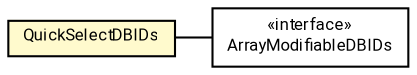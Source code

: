 #!/usr/local/bin/dot
#
# Class diagram 
# Generated by UMLGraph version R5_7_2-60-g0e99a6 (http://www.spinellis.gr/umlgraph/)
#

digraph G {
	graph [fontnames="svg"]
	edge [fontname="Roboto",fontsize=7,labelfontname="Roboto",labelfontsize=7,color="black"];
	node [fontname="Roboto",fontcolor="black",fontsize=8,shape=plaintext,margin=0,width=0,height=0];
	nodesep=0.15;
	ranksep=0.25;
	rankdir=LR;
	// de.lmu.ifi.dbs.elki.database.ids.ArrayModifiableDBIDs
	c8530981 [label=<<table title="de.lmu.ifi.dbs.elki.database.ids.ArrayModifiableDBIDs" border="0" cellborder="1" cellspacing="0" cellpadding="2" href="ArrayModifiableDBIDs.html" target="_parent">
		<tr><td><table border="0" cellspacing="0" cellpadding="1">
		<tr><td align="center" balign="center"> &#171;interface&#187; </td></tr>
		<tr><td align="center" balign="center"> <font face="Roboto">ArrayModifiableDBIDs</font> </td></tr>
		</table></td></tr>
		</table>>, URL="ArrayModifiableDBIDs.html"];
	// de.lmu.ifi.dbs.elki.database.ids.QuickSelectDBIDs
	c8530984 [label=<<table title="de.lmu.ifi.dbs.elki.database.ids.QuickSelectDBIDs" border="0" cellborder="1" cellspacing="0" cellpadding="2" bgcolor="lemonChiffon" href="QuickSelectDBIDs.html" target="_parent">
		<tr><td><table border="0" cellspacing="0" cellpadding="1">
		<tr><td align="center" balign="center"> <font face="Roboto">QuickSelectDBIDs</font> </td></tr>
		</table></td></tr>
		</table>>, URL="QuickSelectDBIDs.html"];
	// de.lmu.ifi.dbs.elki.database.ids.QuickSelectDBIDs assoc de.lmu.ifi.dbs.elki.database.ids.ArrayModifiableDBIDs
	c8530984 -> c8530981 [arrowhead=none,weight=2];
}


